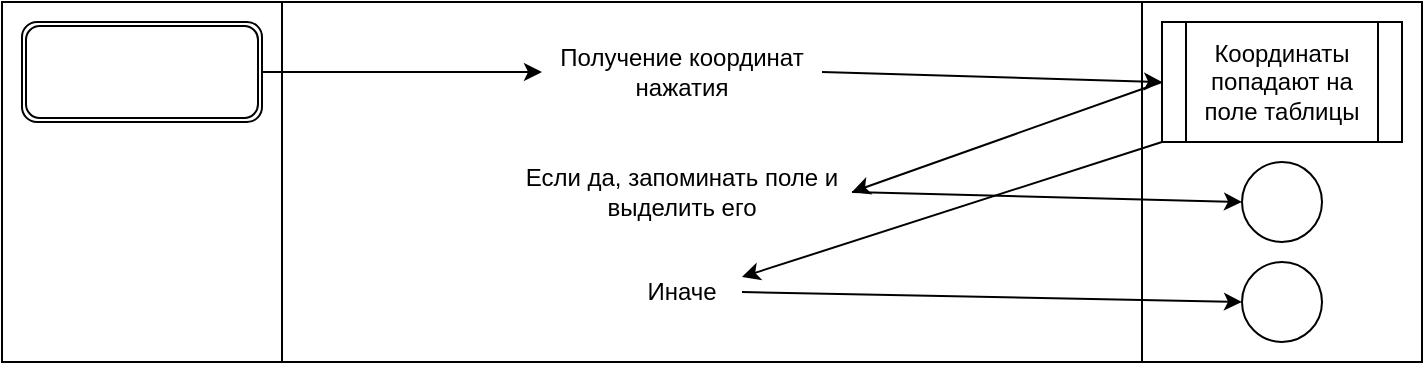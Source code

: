 <mxfile version="15.5.6" type="device"><diagram id="AiLCBpPYVazxLhxAwqop" name="Page-1"><mxGraphModel dx="1422" dy="780" grid="1" gridSize="10" guides="1" tooltips="1" connect="1" arrows="1" fold="1" page="1" pageScale="1" pageWidth="827" pageHeight="1169" math="0" shadow="0"><root><mxCell id="0"/><mxCell id="1" parent="0"/><mxCell id="yLBtdE5O8SGBtRo32a1U-1" value="" style="shape=process;whiteSpace=wrap;html=1;backgroundOutline=1;size=0.197;" vertex="1" parent="1"><mxGeometry x="50" y="130" width="710" height="180" as="geometry"/></mxCell><mxCell id="yLBtdE5O8SGBtRo32a1U-2" value="" style="shape=ext;double=1;rounded=1;whiteSpace=wrap;html=1;" vertex="1" parent="1"><mxGeometry x="60" y="140" width="120" height="50" as="geometry"/></mxCell><mxCell id="yLBtdE5O8SGBtRo32a1U-4" value="Получение координат нажатия" style="text;html=1;strokeColor=none;fillColor=none;align=center;verticalAlign=middle;whiteSpace=wrap;rounded=0;" vertex="1" parent="1"><mxGeometry x="320" y="150" width="140" height="30" as="geometry"/></mxCell><mxCell id="yLBtdE5O8SGBtRo32a1U-5" value="" style="endArrow=classic;html=1;rounded=0;exitX=1;exitY=0.5;exitDx=0;exitDy=0;entryX=0;entryY=0.5;entryDx=0;entryDy=0;" edge="1" parent="1" source="yLBtdE5O8SGBtRo32a1U-2" target="yLBtdE5O8SGBtRo32a1U-4"><mxGeometry width="50" height="50" relative="1" as="geometry"><mxPoint x="240" y="230" as="sourcePoint"/><mxPoint x="290" y="180" as="targetPoint"/></mxGeometry></mxCell><mxCell id="yLBtdE5O8SGBtRo32a1U-6" value="Координаты попадают на поле таблицы" style="shape=process;whiteSpace=wrap;html=1;backgroundOutline=1;" vertex="1" parent="1"><mxGeometry x="630" y="140" width="120" height="60" as="geometry"/></mxCell><mxCell id="yLBtdE5O8SGBtRo32a1U-7" value="Если да, запоминать поле и выделить его" style="text;html=1;strokeColor=none;fillColor=none;align=center;verticalAlign=middle;whiteSpace=wrap;rounded=0;" vertex="1" parent="1"><mxGeometry x="305" y="210" width="170" height="30" as="geometry"/></mxCell><mxCell id="yLBtdE5O8SGBtRo32a1U-8" value="" style="endArrow=classic;html=1;rounded=0;entryX=1;entryY=0.5;entryDx=0;entryDy=0;exitX=0;exitY=0.5;exitDx=0;exitDy=0;" edge="1" parent="1" source="yLBtdE5O8SGBtRo32a1U-6" target="yLBtdE5O8SGBtRo32a1U-7"><mxGeometry width="50" height="50" relative="1" as="geometry"><mxPoint x="560" y="160" as="sourcePoint"/><mxPoint x="610" y="110" as="targetPoint"/></mxGeometry></mxCell><mxCell id="yLBtdE5O8SGBtRo32a1U-9" value="" style="endArrow=classic;html=1;rounded=0;exitX=1;exitY=0.5;exitDx=0;exitDy=0;entryX=0;entryY=0.5;entryDx=0;entryDy=0;" edge="1" parent="1" source="yLBtdE5O8SGBtRo32a1U-4" target="yLBtdE5O8SGBtRo32a1U-6"><mxGeometry width="50" height="50" relative="1" as="geometry"><mxPoint x="530" y="150" as="sourcePoint"/><mxPoint x="580" y="100" as="targetPoint"/></mxGeometry></mxCell><mxCell id="yLBtdE5O8SGBtRo32a1U-10" value="" style="ellipse;whiteSpace=wrap;html=1;aspect=fixed;" vertex="1" parent="1"><mxGeometry x="670" y="210" width="40" height="40" as="geometry"/></mxCell><mxCell id="yLBtdE5O8SGBtRo32a1U-12" value="Иначе" style="text;html=1;strokeColor=none;fillColor=none;align=center;verticalAlign=middle;whiteSpace=wrap;rounded=0;" vertex="1" parent="1"><mxGeometry x="360" y="260" width="60" height="30" as="geometry"/></mxCell><mxCell id="yLBtdE5O8SGBtRo32a1U-14" value="" style="ellipse;whiteSpace=wrap;html=1;aspect=fixed;" vertex="1" parent="1"><mxGeometry x="670" y="260" width="40" height="40" as="geometry"/></mxCell><mxCell id="yLBtdE5O8SGBtRo32a1U-15" value="" style="endArrow=classic;html=1;rounded=0;exitX=1;exitY=0.5;exitDx=0;exitDy=0;entryX=0;entryY=0.5;entryDx=0;entryDy=0;" edge="1" parent="1" source="yLBtdE5O8SGBtRo32a1U-7" target="yLBtdE5O8SGBtRo32a1U-10"><mxGeometry width="50" height="50" relative="1" as="geometry"><mxPoint x="540" y="260" as="sourcePoint"/><mxPoint x="590" y="210" as="targetPoint"/></mxGeometry></mxCell><mxCell id="yLBtdE5O8SGBtRo32a1U-16" value="" style="endArrow=classic;html=1;rounded=0;exitX=1;exitY=0.5;exitDx=0;exitDy=0;entryX=0;entryY=0.5;entryDx=0;entryDy=0;" edge="1" parent="1" source="yLBtdE5O8SGBtRo32a1U-12" target="yLBtdE5O8SGBtRo32a1U-14"><mxGeometry width="50" height="50" relative="1" as="geometry"><mxPoint x="500" y="300" as="sourcePoint"/><mxPoint x="550" y="250" as="targetPoint"/></mxGeometry></mxCell><mxCell id="yLBtdE5O8SGBtRo32a1U-17" value="" style="endArrow=classic;html=1;rounded=0;exitX=0;exitY=1;exitDx=0;exitDy=0;entryX=1;entryY=0.25;entryDx=0;entryDy=0;" edge="1" parent="1" source="yLBtdE5O8SGBtRo32a1U-6" target="yLBtdE5O8SGBtRo32a1U-12"><mxGeometry width="50" height="50" relative="1" as="geometry"><mxPoint x="530" y="390" as="sourcePoint"/><mxPoint x="580" y="340" as="targetPoint"/></mxGeometry></mxCell></root></mxGraphModel></diagram></mxfile>
